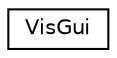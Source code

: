 digraph "Graphical Class Hierarchy"
{
 // INTERACTIVE_SVG=YES
 // LATEX_PDF_SIZE
  edge [fontname="Helvetica",fontsize="10",labelfontname="Helvetica",labelfontsize="10"];
  node [fontname="Helvetica",fontsize="10",shape=record];
  rankdir="LR";
  Node0 [label="VisGui",height=0.2,width=0.4,color="black", fillcolor="white", style="filled",URL="$class_vis_gui.html",tooltip=" "];
}
